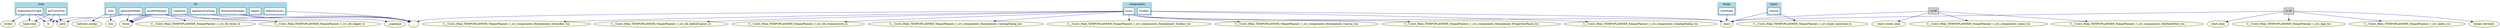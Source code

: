 digraph coreDependencies {
  rankdir=TB;
  compound=true;
  node [shape=box, style=filled, fillcolor=lightgrey];
  edge [color=navy, penwidth=1];

  subgraph "cluster_0" {
    label="tools";
    style=filled;
    color=lightblue;
    node [style=filled, fillcolor=white];

    n112 [label="astConverter", tooltip="tools/astConverter.cts"];
    n113 [label="dependencyGraph", tooltip="tools/dependencyGraph.cts"];
  }

  subgraph "cluster_1" {
    label="lib";
    style=filled;
    color=lightblue;
    node [style=filled, fillcolor=white];

    n114 [label="utils", tooltip="lib/utils.ts"];
    n115 [label="logger", tooltip="lib/logger.ts"];
    n116 [label="defaultLayers", tooltip="lib/defaultLayers.ts"];
    n117 [label="modelManager", tooltip="lib/modelManager.ts"];
    n118 [label="floorplanManager", tooltip="lib/floorplanManager.ts"];
    n119 [label="applianceCatalog", tooltip="lib/applianceCatalog.ts"];
    n120 [label="generateModel", tooltip="lib/generateModel.ts"];
    n121 [label="supabase", tooltip="lib/supabase.ts"];
  }

  subgraph "cluster_2" {
    label="types";
    style=filled;
    color=lightblue;
    node [style=filled, fillcolor=white];

    n122 [label="shared", tooltip="types/shared.ts"];
  }

  subgraph "cluster_3" {
    label="components";
    style=filled;
    color=lightblue;
    node [style=filled, fillcolor=white];

    n123 [label="home", tooltip="components/home.tsx"];
    n1 [label="Toolbar", tooltip="components/Toolbar.tsx"];
  }

  subgraph "cluster_4" {
    label="hooks";
    style=filled;
    color=lightblue;
    node [style=filled, fillcolor=white];

    n124 [label="useModel", tooltip="hooks/useModel.ts"];
  }

  n125 [shape=ellipse, style=filled, fillcolor=lightyellow, label="typescript"];
  n112 -> n125;
  n126 [shape=ellipse, style=filled, fillcolor=lightyellow, label="fs"];
  n112 -> n126;
  n127 [shape=ellipse, style=filled, fillcolor=lightyellow, label="path"];
  n112 -> n127;
  n113 -> n125;
  n113 -> n126;
  n113 -> n127;
  n128 [shape=ellipse, style=filled, fillcolor=lightyellow, label="crypto"];
  n113 -> n128;
  n129 [shape=ellipse, style=filled, fillcolor=lightyellow, label="clsx"];
  n114 -> n129;
  n130 [shape=ellipse, style=filled, fillcolor=lightyellow, label="tailwind_merge"];
  n114 -> n130;
  n43 [shape=ellipse, style=filled, fillcolor=lightyellow, label="C__Users_ftbal_TEMPOPLANNER_TempoPlanner_1_src_types_materials_ts"];
  n122 -> n43;
  n18 [shape=ellipse, style=filled, fillcolor=lightyellow, label="react"];
  n122 -> n18;
  n24 [shape=ellipse, style=filled, fillcolor=lightyellow, label="_"];
  n116 -> n24;
  n123 -> n18;
  n31 [shape=ellipse, style=filled, fillcolor=lightyellow, label="C__Users_ftbal_TEMPOPLANNER_TempoPlanner_1_src_components_floorplanner_Toolbar_tsx"];
  n123 -> n31;
  n32 [shape=ellipse, style=filled, fillcolor=lightyellow, label="C__Users_ftbal_TEMPOPLANNER_TempoPlanner_1_src_components_floorplanner_Canvas_tsx"];
  n123 -> n32;
  n131 [shape=ellipse, style=filled, fillcolor=lightyellow, label="C__Users_ftbal_TEMPOPLANNER_TempoPlanner_1_src_components_floorplanner_PropertiesPanel_tsx"];
  n123 -> n131;
  n132 [shape=ellipse, style=filled, fillcolor=lightyellow, label="C__Users_ftbal_TEMPOPLANNER_TempoPlanner_1_src_components_floorplanner_ActionBar_tsx"];
  n123 -> n132;
  n133 [shape=ellipse, style=filled, fillcolor=lightyellow, label="C__Users_ftbal_TEMPOPLANNER_TempoPlanner_1_src_components_floorplanner_CatalogDialog_tsx"];
  n123 -> n133;
  n123 -> n24;
  n134 [shape=ellipse, style=filled, fillcolor=lightyellow, label="C__Users_ftbal_TEMPOPLANNER_TempoPlanner_1_src_lib_defaultLayers_ts"];
  n123 -> n134;
  n135 [shape=ellipse, style=filled, fillcolor=lightyellow, label="C__Users_ftbal_TEMPOPLANNER_TempoPlanner_1_src_lib_roomLayouts_ts"];
  n123 -> n135;
  n42 [shape=ellipse, style=filled, fillcolor=lightyellow, label="C__Users_ftbal_TEMPOPLANNER_TempoPlanner_1_src_lib_three_ts"];
  n117 -> n42;
  n25 [shape=ellipse, style=filled, fillcolor=lightyellow, label="three"];
  n117 -> n25;
  n117 -> n25;
  n117 -> n25;
  n117 -> n25;
  n44 [shape=ellipse, style=filled, fillcolor=lightyellow, label="C__Users_ftbal_TEMPOPLANNER_TempoPlanner_1_src_lib_logger_ts"];
  n117 -> n44;
  n124 -> n18;
  n137 [shape=ellipse, style=filled, fillcolor=lightyellow, label="react_router_dom"];
  n136 -> n137;
  n138 [shape=ellipse, style=filled, fillcolor=lightyellow, label="C__Users_ftbal_TEMPOPLANNER_TempoPlanner_1_src_components_home_tsx"];
  n136 -> n138;
  n139 [shape=ellipse, style=filled, fillcolor=lightyellow, label="C__Users_ftbal_TEMPOPLANNER_TempoPlanner_1_src_components_ObjModelTest_tsx"];
  n136 -> n139;
  n136 -> n18;
  n140 -> n18;
  n141 [shape=ellipse, style=filled, fillcolor=lightyellow, label="react_dom"];
  n140 -> n141;
  n142 [shape=ellipse, style=filled, fillcolor=lightyellow, label="C__Users_ftbal_TEMPOPLANNER_TempoPlanner_1_src_App_tsx"];
  n140 -> n142;
  n143 [shape=ellipse, style=filled, fillcolor=lightyellow, label="C__Users_ftbal_TEMPOPLANNER_TempoPlanner_1_src_index_css"];
  n140 -> n143;
  n144 [shape=ellipse, style=filled, fillcolor=lightyellow, label="tempo_devtools"];
  n140 -> n144;
  n1 -> n18;
  n145 [shape=ellipse, style=filled, fillcolor=lightyellow, label="C__Users_ftbal_TEMPOPLANNER_TempoPlanner_1_src_components_CatalogDialog_tsx"];
  n1 -> n145;
  n118 -> n24;
  n118 -> n24;
  n119 -> n24;
  n120 -> n24;
  n120 -> n25;
  n120 -> n126;
  n120 -> n127;
  n146 [shape=ellipse, style=filled, fillcolor=lightyellow, label="_supabase"];
  n121 -> n146;
}
